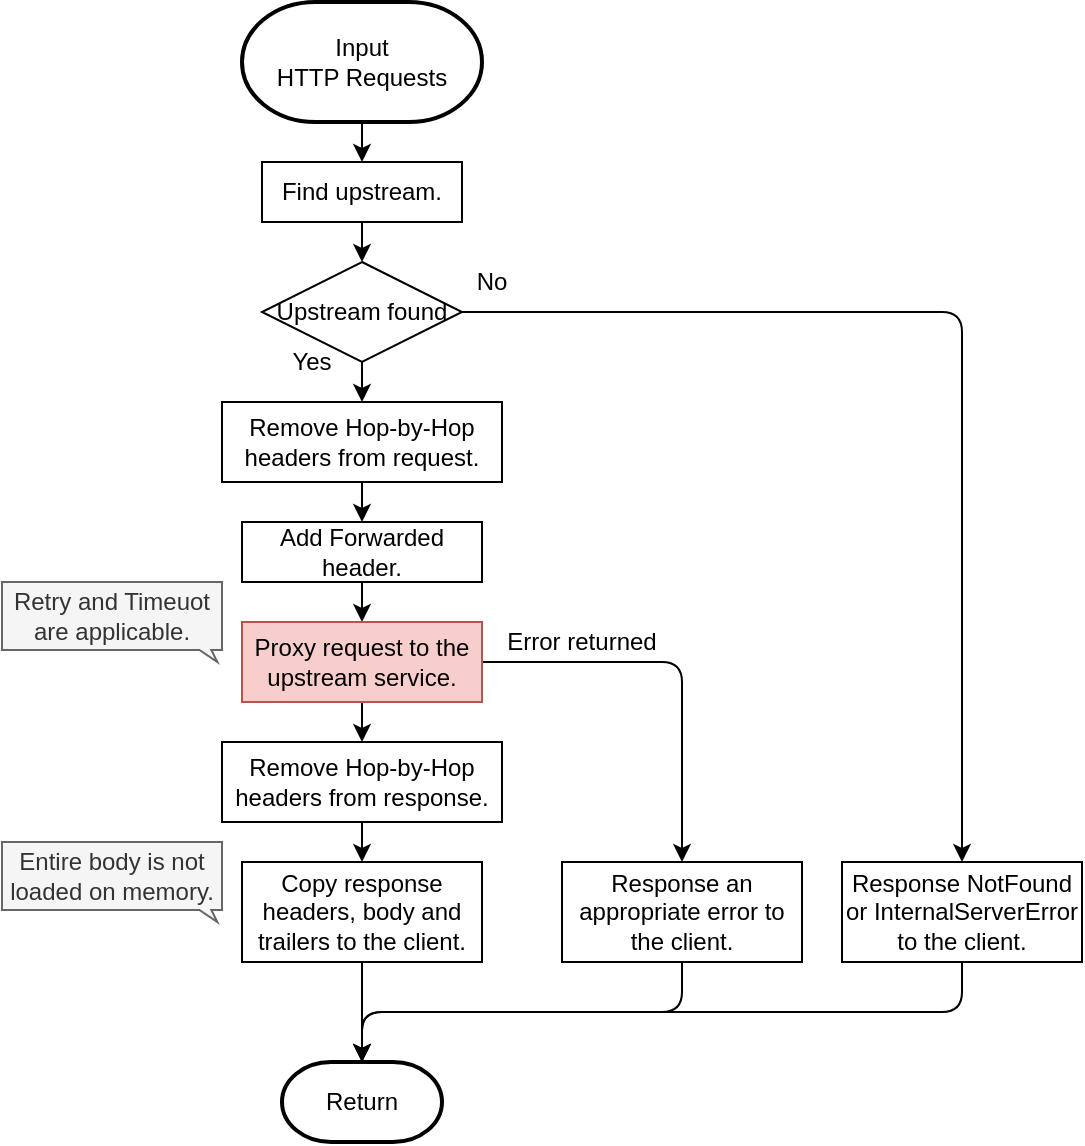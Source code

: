 <mxfile>
    <diagram id="CGz5gvUMxi6If3MVP1VV" name="image">
        <mxGraphModel dx="1325" dy="907" grid="1" gridSize="10" guides="1" tooltips="1" connect="1" arrows="1" fold="1" page="1" pageScale="1" pageWidth="827" pageHeight="1169" math="0" shadow="0">
            <root>
                <mxCell id="0"/>
                <mxCell id="1" parent="0"/>
                <mxCell id="25" value="Input &lt;br&gt;HTTP Requests" style="strokeWidth=2;html=1;shape=mxgraph.flowchart.terminator;whiteSpace=wrap;" parent="1" vertex="1">
                    <mxGeometry x="260" y="240" width="120" height="60" as="geometry"/>
                </mxCell>
                <mxCell id="30" style="edgeStyle=none;html=1;exitX=0.5;exitY=1;exitDx=0;exitDy=0;entryX=0.5;entryY=0;entryDx=0;entryDy=0;exitPerimeter=0;" parent="1" source="25" target="35" edge="1">
                    <mxGeometry relative="1" as="geometry">
                        <mxPoint x="320" y="300" as="sourcePoint"/>
                        <mxPoint x="315" y="320" as="targetPoint"/>
                    </mxGeometry>
                </mxCell>
                <mxCell id="32" style="edgeStyle=none;html=1;exitX=0.5;exitY=1;exitDx=0;exitDy=0;entryX=0.5;entryY=0;entryDx=0;entryDy=0;" parent="1" source="35" target="31" edge="1">
                    <mxGeometry relative="1" as="geometry">
                        <mxPoint x="315" y="360" as="sourcePoint"/>
                    </mxGeometry>
                </mxCell>
                <mxCell id="38" style="edgeStyle=none;html=1;exitX=0.5;exitY=1;exitDx=0;exitDy=0;entryX=0.5;entryY=0;entryDx=0;entryDy=0;" parent="1" source="31" target="36" edge="1">
                    <mxGeometry relative="1" as="geometry"/>
                </mxCell>
                <mxCell id="31" value="Upstream found" style="rhombus;whiteSpace=wrap;html=1;" parent="1" vertex="1">
                    <mxGeometry x="270" y="370" width="100" height="50" as="geometry"/>
                </mxCell>
                <mxCell id="35" value="Find upstream." style="rounded=0;whiteSpace=wrap;html=1;" parent="1" vertex="1">
                    <mxGeometry x="270" y="320" width="100" height="30" as="geometry"/>
                </mxCell>
                <mxCell id="39" style="edgeStyle=none;html=1;exitX=0.5;exitY=1;exitDx=0;exitDy=0;entryX=0.5;entryY=0;entryDx=0;entryDy=0;" parent="1" source="36" target="37" edge="1">
                    <mxGeometry relative="1" as="geometry"/>
                </mxCell>
                <mxCell id="49" style="edgeStyle=orthogonalEdgeStyle;html=1;entryX=0.5;entryY=0;entryDx=0;entryDy=0;" parent="1" source="31" target="46" edge="1">
                    <mxGeometry relative="1" as="geometry"/>
                </mxCell>
                <mxCell id="36" value="Remove Hop-by-Hop headers from request." style="rounded=0;whiteSpace=wrap;html=1;" parent="1" vertex="1">
                    <mxGeometry x="250" y="440" width="140" height="40" as="geometry"/>
                </mxCell>
                <mxCell id="41" style="edgeStyle=none;html=1;exitX=0.5;exitY=1;exitDx=0;exitDy=0;entryX=0.5;entryY=0;entryDx=0;entryDy=0;" parent="1" source="37" target="40" edge="1">
                    <mxGeometry relative="1" as="geometry"/>
                </mxCell>
                <mxCell id="37" value="Add Forwarded header." style="rounded=0;whiteSpace=wrap;html=1;" parent="1" vertex="1">
                    <mxGeometry x="260" y="500" width="120" height="30" as="geometry"/>
                </mxCell>
                <mxCell id="47" style="edgeStyle=none;html=1;exitX=0.5;exitY=1;exitDx=0;exitDy=0;entryX=0.5;entryY=0;entryDx=0;entryDy=0;" parent="1" source="40" target="50" edge="1">
                    <mxGeometry relative="1" as="geometry"/>
                </mxCell>
                <mxCell id="54" style="edgeStyle=orthogonalEdgeStyle;html=1;exitX=1;exitY=0.5;exitDx=0;exitDy=0;entryX=0.5;entryY=0;entryDx=0;entryDy=0;" parent="1" source="40" target="53" edge="1">
                    <mxGeometry relative="1" as="geometry"/>
                </mxCell>
                <mxCell id="40" value="Proxy request to the upstream service." style="rounded=0;whiteSpace=wrap;html=1;fillColor=#f8cecc;strokeColor=#b85450;" parent="1" vertex="1">
                    <mxGeometry x="260" y="550" width="120" height="40" as="geometry"/>
                </mxCell>
                <mxCell id="56" style="edgeStyle=orthogonalEdgeStyle;html=1;exitX=0.5;exitY=1;exitDx=0;exitDy=0;" parent="1" source="42" target="55" edge="1">
                    <mxGeometry relative="1" as="geometry"/>
                </mxCell>
                <mxCell id="42" value="Copy response headers, body and trailers to the client." style="rounded=0;whiteSpace=wrap;html=1;" parent="1" vertex="1">
                    <mxGeometry x="260" y="670" width="120" height="50" as="geometry"/>
                </mxCell>
                <mxCell id="44" value="Retry and Timeuot are applicable." style="whiteSpace=wrap;html=1;shape=mxgraph.basic.rectCallout;dx=8.31;dy=6;boundedLbl=1;fillColor=#f5f5f5;fontColor=#333333;strokeColor=#666666;flipH=1;" parent="1" vertex="1">
                    <mxGeometry x="140" y="530" width="110" height="40" as="geometry"/>
                </mxCell>
                <mxCell id="58" style="edgeStyle=orthogonalEdgeStyle;html=1;exitX=0.5;exitY=1;exitDx=0;exitDy=0;entryX=0.5;entryY=0;entryDx=0;entryDy=0;entryPerimeter=0;" parent="1" source="46" target="55" edge="1">
                    <mxGeometry relative="1" as="geometry">
                        <mxPoint x="320" y="760" as="targetPoint"/>
                    </mxGeometry>
                </mxCell>
                <mxCell id="46" value="Response NotFound or InternalServerError to the client." style="rounded=0;whiteSpace=wrap;html=1;" parent="1" vertex="1">
                    <mxGeometry x="560" y="670" width="120" height="50" as="geometry"/>
                </mxCell>
                <mxCell id="48" value="Entire body is not loaded on memory." style="whiteSpace=wrap;html=1;shape=mxgraph.basic.rectCallout;dx=8.31;dy=6;boundedLbl=1;fillColor=#f5f5f5;fontColor=#333333;strokeColor=#666666;flipH=1;" parent="1" vertex="1">
                    <mxGeometry x="140" y="660" width="110" height="40" as="geometry"/>
                </mxCell>
                <mxCell id="52" style="edgeStyle=orthogonalEdgeStyle;html=1;exitX=0.5;exitY=1;exitDx=0;exitDy=0;entryX=0.5;entryY=0;entryDx=0;entryDy=0;" parent="1" source="50" target="42" edge="1">
                    <mxGeometry relative="1" as="geometry"/>
                </mxCell>
                <mxCell id="50" value="Remove Hop-by-Hop headers from response." style="rounded=0;whiteSpace=wrap;html=1;" parent="1" vertex="1">
                    <mxGeometry x="250" y="610" width="140" height="40" as="geometry"/>
                </mxCell>
                <mxCell id="57" style="edgeStyle=orthogonalEdgeStyle;html=1;exitX=0.5;exitY=1;exitDx=0;exitDy=0;entryX=0.5;entryY=0;entryDx=0;entryDy=0;entryPerimeter=0;" parent="1" source="53" target="55" edge="1">
                    <mxGeometry relative="1" as="geometry"/>
                </mxCell>
                <mxCell id="53" value="Response an appropriate error to the client." style="rounded=0;whiteSpace=wrap;html=1;" parent="1" vertex="1">
                    <mxGeometry x="420" y="670" width="120" height="50" as="geometry"/>
                </mxCell>
                <mxCell id="55" value="Return" style="strokeWidth=2;html=1;shape=mxgraph.flowchart.terminator;whiteSpace=wrap;" parent="1" vertex="1">
                    <mxGeometry x="280" y="770" width="80" height="40" as="geometry"/>
                </mxCell>
                <mxCell id="59" value="Error returned" style="text;html=1;strokeColor=none;fillColor=none;align=center;verticalAlign=middle;whiteSpace=wrap;rounded=0;" parent="1" vertex="1">
                    <mxGeometry x="390" y="550" width="80" height="20" as="geometry"/>
                </mxCell>
                <mxCell id="60" value="No" style="text;html=1;strokeColor=none;fillColor=none;align=center;verticalAlign=middle;whiteSpace=wrap;rounded=0;" parent="1" vertex="1">
                    <mxGeometry x="370" y="370" width="30" height="20" as="geometry"/>
                </mxCell>
                <mxCell id="61" value="Yes" style="text;html=1;strokeColor=none;fillColor=none;align=center;verticalAlign=middle;whiteSpace=wrap;rounded=0;" parent="1" vertex="1">
                    <mxGeometry x="280" y="410" width="30" height="20" as="geometry"/>
                </mxCell>
            </root>
        </mxGraphModel>
    </diagram>
</mxfile>